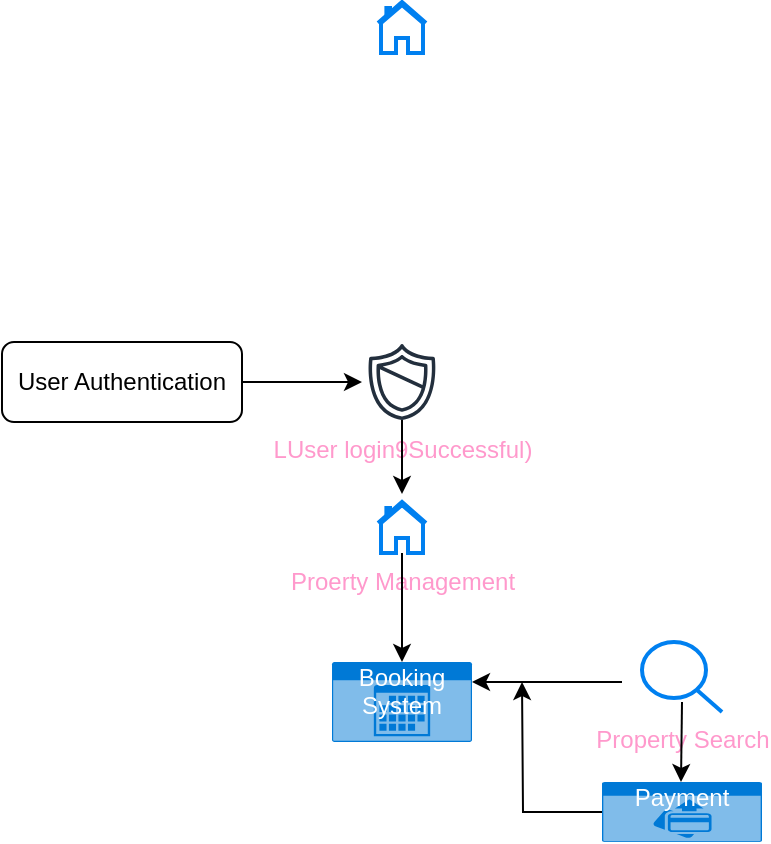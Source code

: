 <mxfile version="24.8.8">
  <diagram name="Page-1" id="1JQ0PoATRRroGaoTTLq4">
    <mxGraphModel dx="746" dy="1549" grid="1" gridSize="10" guides="1" tooltips="1" connect="1" arrows="1" fold="1" page="1" pageScale="1" pageWidth="850" pageHeight="1100" math="0" shadow="0">
      <root>
        <mxCell id="0" />
        <mxCell id="1" parent="0" />
        <mxCell id="59YCk0tla1sRUp-CMKc6-1" value="User Authentication" style="rounded=1;whiteSpace=wrap;html=1;" vertex="1" parent="1">
          <mxGeometry x="40" y="20" width="120" height="40" as="geometry" />
        </mxCell>
        <mxCell id="59YCk0tla1sRUp-CMKc6-2" value="LUser login9Successful)" style="sketch=0;outlineConnect=0;fontColor=#FF99CC;gradientColor=none;fillColor=#232F3D;strokeColor=none;dashed=0;verticalLabelPosition=bottom;verticalAlign=top;align=center;html=1;fontSize=12;fontStyle=0;aspect=fixed;pointerEvents=1;shape=mxgraph.aws4.shield2;" vertex="1" parent="1">
          <mxGeometry x="220" y="20" width="40" height="40" as="geometry" />
        </mxCell>
        <mxCell id="59YCk0tla1sRUp-CMKc6-3" value="" style="endArrow=classic;html=1;rounded=0;exitX=1;exitY=0.5;exitDx=0;exitDy=0;" edge="1" parent="1" source="59YCk0tla1sRUp-CMKc6-1" target="59YCk0tla1sRUp-CMKc6-2">
          <mxGeometry width="50" height="50" relative="1" as="geometry">
            <mxPoint x="400" y="340" as="sourcePoint" />
            <mxPoint x="450" y="290" as="targetPoint" />
            <Array as="points" />
          </mxGeometry>
        </mxCell>
        <mxCell id="59YCk0tla1sRUp-CMKc6-4" value="" style="html=1;verticalLabelPosition=bottom;align=center;labelBackgroundColor=#ffffff;verticalAlign=top;strokeWidth=2;strokeColor=#0080F0;shadow=0;dashed=0;shape=mxgraph.ios7.icons.home;" vertex="1" parent="1">
          <mxGeometry x="228" y="-150" width="24" height="25.5" as="geometry" />
        </mxCell>
        <mxCell id="59YCk0tla1sRUp-CMKc6-5" value="" style="endArrow=classic;html=1;rounded=0;" edge="1" parent="1" source="59YCk0tla1sRUp-CMKc6-2">
          <mxGeometry width="50" height="50" relative="1" as="geometry">
            <mxPoint x="170" y="90" as="sourcePoint" />
            <mxPoint x="240" y="96" as="targetPoint" />
            <Array as="points" />
          </mxGeometry>
        </mxCell>
        <mxCell id="59YCk0tla1sRUp-CMKc6-6" value="Proerty Management" style="html=1;verticalLabelPosition=bottom;align=center;labelBackgroundColor=#ffffff;verticalAlign=top;strokeWidth=2;strokeColor=#0080F0;shadow=0;dashed=0;shape=mxgraph.ios7.icons.home;fontColor=#FF99CC;" vertex="1" parent="1">
          <mxGeometry x="228" y="100" width="24" height="25.5" as="geometry" />
        </mxCell>
        <mxCell id="59YCk0tla1sRUp-CMKc6-7" value="Booking System" style="html=1;whiteSpace=wrap;strokeColor=none;fillColor=#0079D6;labelPosition=center;verticalLabelPosition=middle;verticalAlign=top;align=center;fontSize=12;outlineConnect=0;spacingTop=-6;fontColor=#FFFFFF;sketch=0;shape=mxgraph.sitemap.calendar;" vertex="1" parent="1">
          <mxGeometry x="205" y="180" width="70" height="40" as="geometry" />
        </mxCell>
        <mxCell id="59YCk0tla1sRUp-CMKc6-8" value="" style="endArrow=classic;html=1;rounded=0;entryX=0.5;entryY=0;entryDx=0;entryDy=0;entryPerimeter=0;" edge="1" parent="1" source="59YCk0tla1sRUp-CMKc6-6" target="59YCk0tla1sRUp-CMKc6-7">
          <mxGeometry width="50" height="50" relative="1" as="geometry">
            <mxPoint x="424" y="174" as="sourcePoint" />
            <mxPoint x="424" y="70" as="targetPoint" />
            <Array as="points" />
          </mxGeometry>
        </mxCell>
        <mxCell id="59YCk0tla1sRUp-CMKc6-9" value="" style="endArrow=classic;html=1;rounded=0;entryX=1;entryY=0.25;entryDx=0;entryDy=0;entryPerimeter=0;" edge="1" parent="1" target="59YCk0tla1sRUp-CMKc6-7">
          <mxGeometry width="50" height="50" relative="1" as="geometry">
            <mxPoint x="350" y="190" as="sourcePoint" />
            <mxPoint x="335" y="190" as="targetPoint" />
            <Array as="points" />
          </mxGeometry>
        </mxCell>
        <mxCell id="59YCk0tla1sRUp-CMKc6-10" value="Property Search" style="html=1;verticalLabelPosition=bottom;align=center;labelBackgroundColor=#ffffff;verticalAlign=top;strokeWidth=2;strokeColor=#0080F0;shadow=0;dashed=0;shape=mxgraph.ios7.icons.looking_glass;fontColor=#FF99CC;" vertex="1" parent="1">
          <mxGeometry x="360" y="170" width="40" height="35" as="geometry" />
        </mxCell>
        <mxCell id="59YCk0tla1sRUp-CMKc6-11" style="edgeStyle=orthogonalEdgeStyle;rounded=0;orthogonalLoop=1;jettySize=auto;html=1;" edge="1" parent="1" source="59YCk0tla1sRUp-CMKc6-12">
          <mxGeometry relative="1" as="geometry">
            <mxPoint x="300" y="190" as="targetPoint" />
          </mxGeometry>
        </mxCell>
        <mxCell id="59YCk0tla1sRUp-CMKc6-12" value="Payment" style="html=1;whiteSpace=wrap;strokeColor=none;fillColor=#0079D6;labelPosition=center;verticalLabelPosition=middle;verticalAlign=top;align=center;fontSize=12;outlineConnect=0;spacingTop=-6;fontColor=#FFFFFF;sketch=0;shape=mxgraph.sitemap.payment;" vertex="1" parent="1">
          <mxGeometry x="340" y="240" width="80" height="30" as="geometry" />
        </mxCell>
        <mxCell id="59YCk0tla1sRUp-CMKc6-13" value="" style="endArrow=classic;html=1;rounded=0;entryX=0.5;entryY=0;entryDx=0;entryDy=0;entryPerimeter=0;" edge="1" parent="1">
          <mxGeometry width="50" height="50" relative="1" as="geometry">
            <mxPoint x="380" y="200" as="sourcePoint" />
            <mxPoint x="379.5" y="240" as="targetPoint" />
            <Array as="points" />
          </mxGeometry>
        </mxCell>
      </root>
    </mxGraphModel>
  </diagram>
</mxfile>
